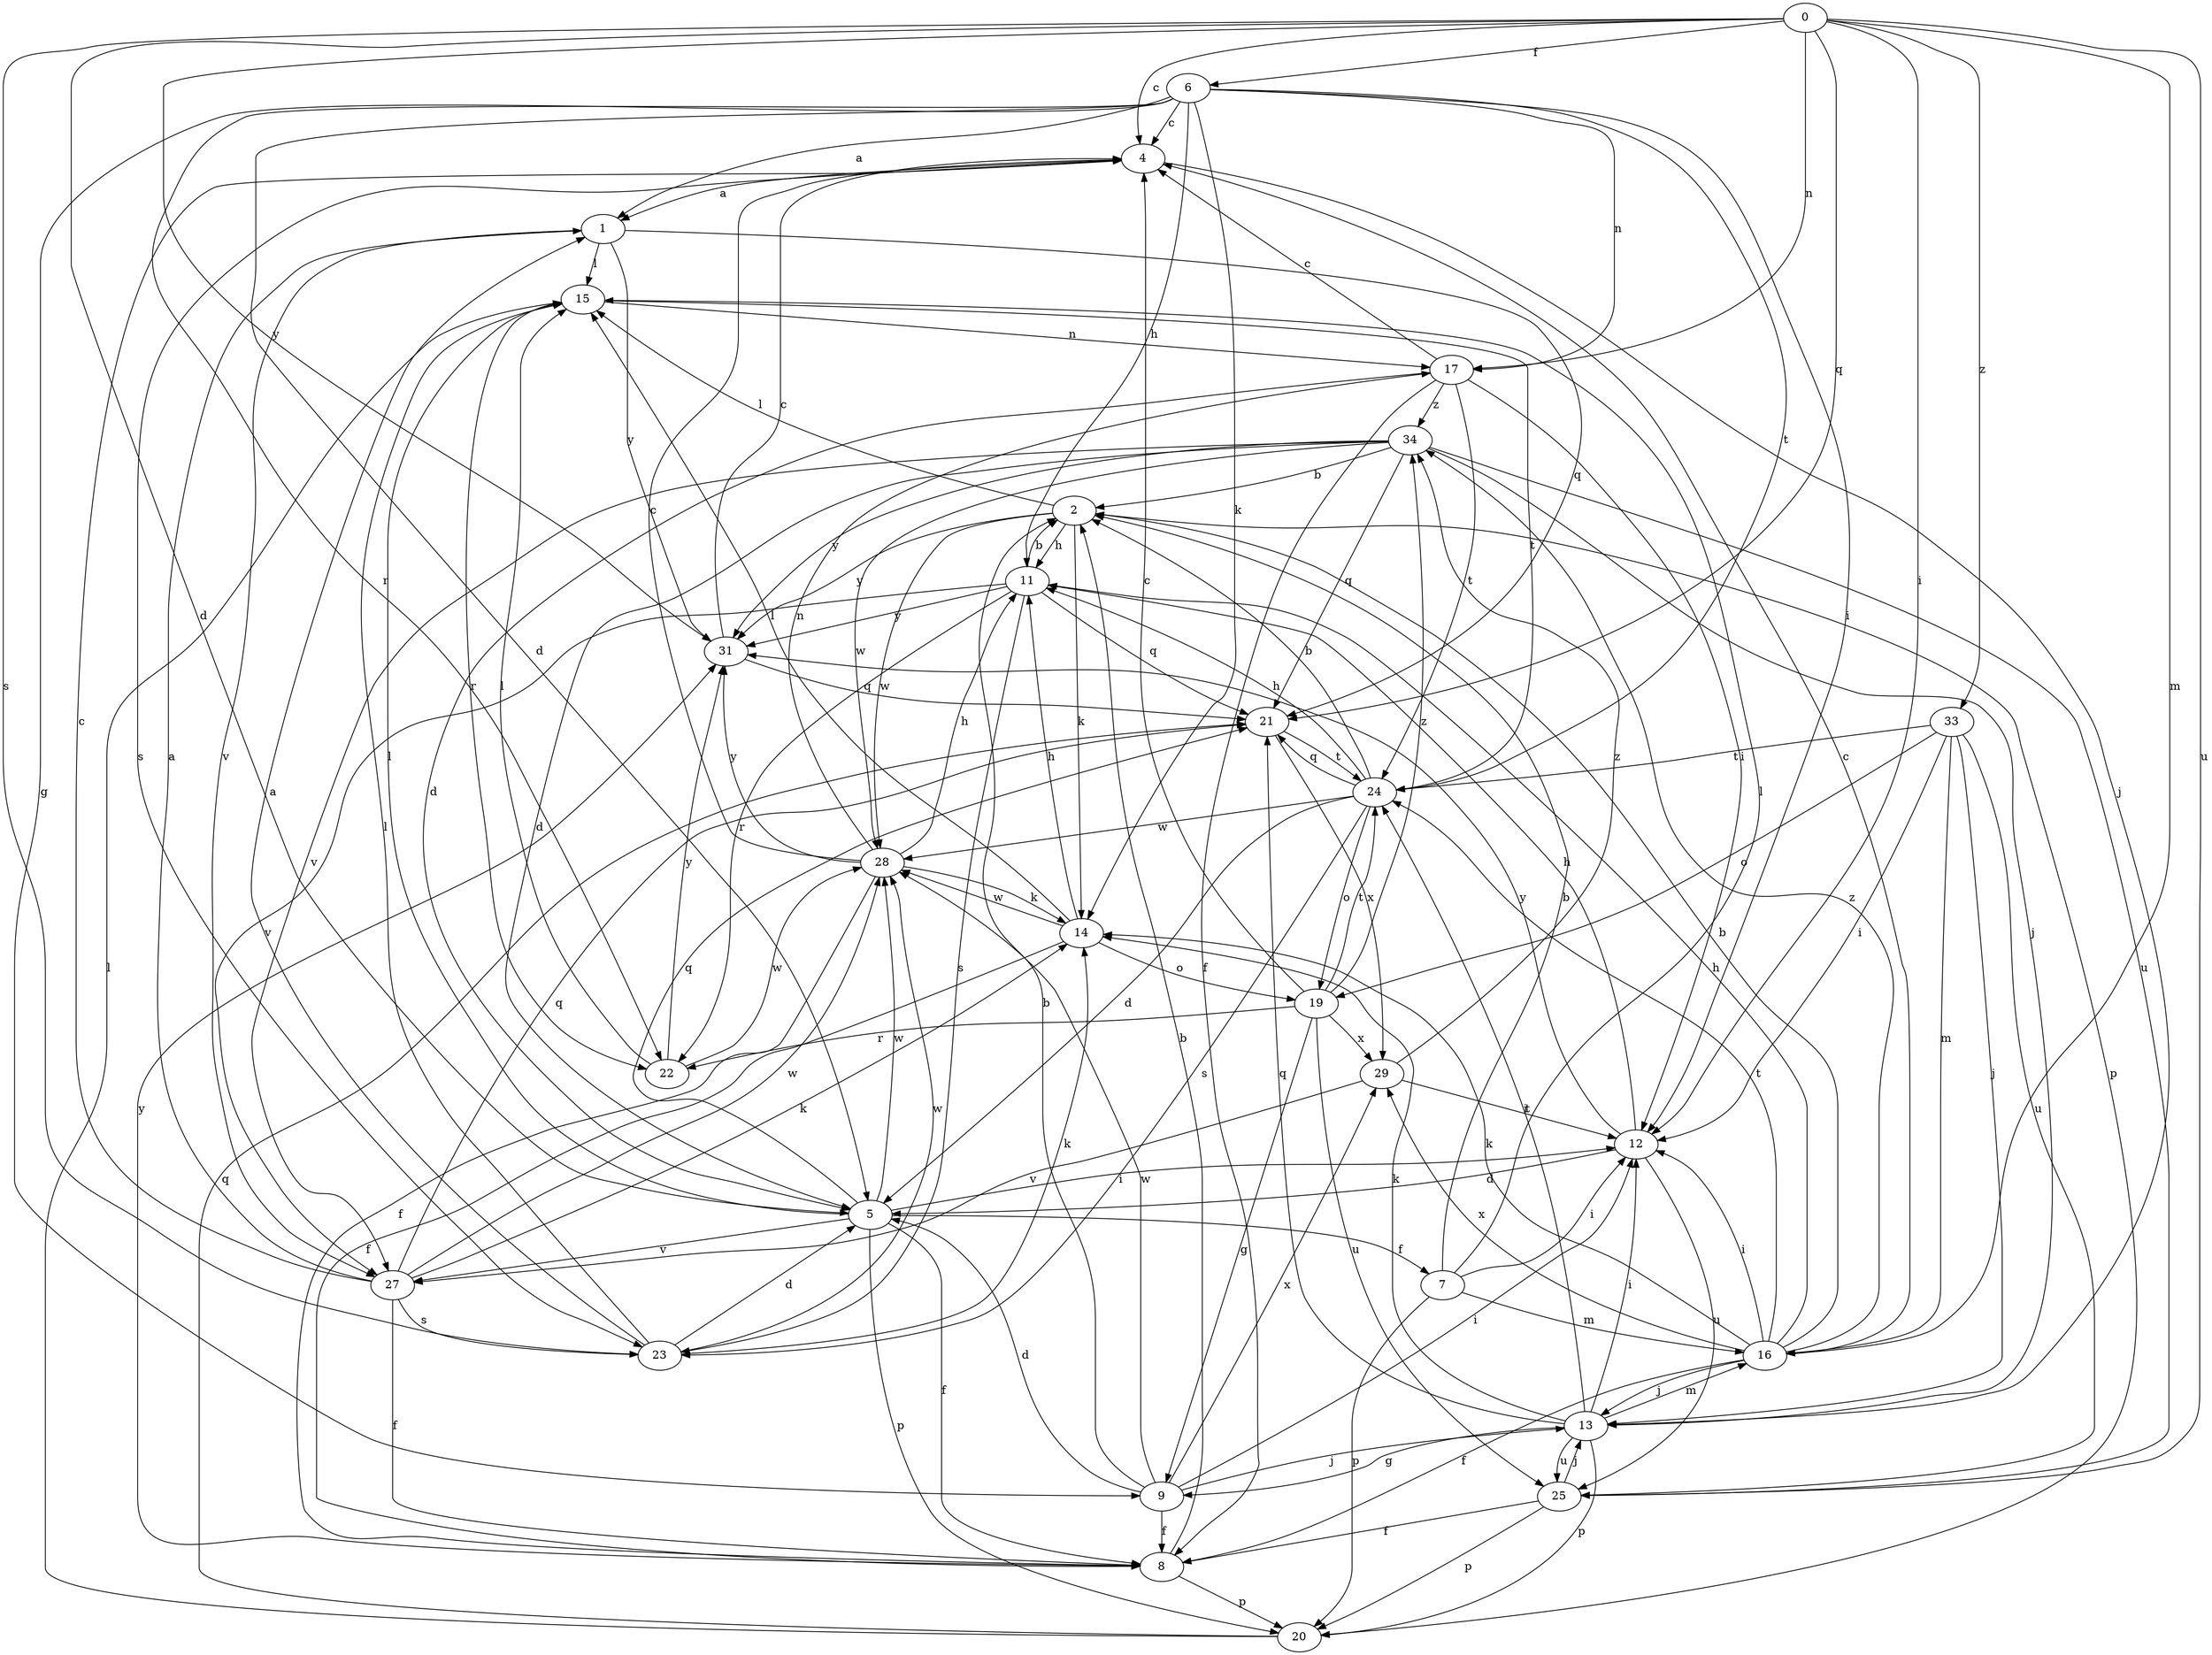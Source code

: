 strict digraph  {
0;
1;
2;
4;
5;
6;
7;
8;
9;
11;
12;
13;
14;
15;
16;
17;
19;
20;
21;
22;
23;
24;
25;
27;
28;
29;
31;
33;
34;
0 -> 4  [label=c];
0 -> 5  [label=d];
0 -> 6  [label=f];
0 -> 12  [label=i];
0 -> 16  [label=m];
0 -> 17  [label=n];
0 -> 21  [label=q];
0 -> 23  [label=s];
0 -> 25  [label=u];
0 -> 31  [label=y];
0 -> 33  [label=z];
1 -> 15  [label=l];
1 -> 21  [label=q];
1 -> 27  [label=v];
1 -> 31  [label=y];
2 -> 11  [label=h];
2 -> 14  [label=k];
2 -> 15  [label=l];
2 -> 20  [label=p];
2 -> 28  [label=w];
2 -> 31  [label=y];
4 -> 1  [label=a];
4 -> 13  [label=j];
4 -> 23  [label=s];
5 -> 7  [label=f];
5 -> 8  [label=f];
5 -> 12  [label=i];
5 -> 15  [label=l];
5 -> 20  [label=p];
5 -> 21  [label=q];
5 -> 27  [label=v];
5 -> 28  [label=w];
6 -> 1  [label=a];
6 -> 4  [label=c];
6 -> 5  [label=d];
6 -> 9  [label=g];
6 -> 11  [label=h];
6 -> 12  [label=i];
6 -> 14  [label=k];
6 -> 17  [label=n];
6 -> 22  [label=r];
6 -> 24  [label=t];
7 -> 2  [label=b];
7 -> 12  [label=i];
7 -> 15  [label=l];
7 -> 16  [label=m];
7 -> 20  [label=p];
8 -> 2  [label=b];
8 -> 20  [label=p];
8 -> 31  [label=y];
9 -> 2  [label=b];
9 -> 5  [label=d];
9 -> 8  [label=f];
9 -> 12  [label=i];
9 -> 13  [label=j];
9 -> 28  [label=w];
9 -> 29  [label=x];
11 -> 2  [label=b];
11 -> 21  [label=q];
11 -> 22  [label=r];
11 -> 23  [label=s];
11 -> 27  [label=v];
11 -> 31  [label=y];
12 -> 5  [label=d];
12 -> 11  [label=h];
12 -> 25  [label=u];
12 -> 31  [label=y];
13 -> 9  [label=g];
13 -> 12  [label=i];
13 -> 14  [label=k];
13 -> 16  [label=m];
13 -> 20  [label=p];
13 -> 21  [label=q];
13 -> 24  [label=t];
13 -> 25  [label=u];
14 -> 8  [label=f];
14 -> 11  [label=h];
14 -> 15  [label=l];
14 -> 19  [label=o];
14 -> 28  [label=w];
15 -> 17  [label=n];
15 -> 22  [label=r];
15 -> 24  [label=t];
16 -> 2  [label=b];
16 -> 4  [label=c];
16 -> 8  [label=f];
16 -> 11  [label=h];
16 -> 12  [label=i];
16 -> 13  [label=j];
16 -> 14  [label=k];
16 -> 24  [label=t];
16 -> 29  [label=x];
16 -> 34  [label=z];
17 -> 4  [label=c];
17 -> 5  [label=d];
17 -> 8  [label=f];
17 -> 12  [label=i];
17 -> 24  [label=t];
17 -> 34  [label=z];
19 -> 4  [label=c];
19 -> 9  [label=g];
19 -> 22  [label=r];
19 -> 24  [label=t];
19 -> 25  [label=u];
19 -> 29  [label=x];
19 -> 34  [label=z];
20 -> 15  [label=l];
20 -> 21  [label=q];
21 -> 24  [label=t];
21 -> 29  [label=x];
22 -> 15  [label=l];
22 -> 28  [label=w];
22 -> 31  [label=y];
23 -> 1  [label=a];
23 -> 5  [label=d];
23 -> 14  [label=k];
23 -> 15  [label=l];
23 -> 28  [label=w];
24 -> 2  [label=b];
24 -> 5  [label=d];
24 -> 11  [label=h];
24 -> 19  [label=o];
24 -> 21  [label=q];
24 -> 23  [label=s];
24 -> 28  [label=w];
25 -> 8  [label=f];
25 -> 13  [label=j];
25 -> 20  [label=p];
27 -> 1  [label=a];
27 -> 4  [label=c];
27 -> 8  [label=f];
27 -> 14  [label=k];
27 -> 21  [label=q];
27 -> 23  [label=s];
27 -> 28  [label=w];
28 -> 4  [label=c];
28 -> 8  [label=f];
28 -> 11  [label=h];
28 -> 14  [label=k];
28 -> 17  [label=n];
28 -> 31  [label=y];
29 -> 12  [label=i];
29 -> 27  [label=v];
29 -> 34  [label=z];
31 -> 4  [label=c];
31 -> 21  [label=q];
33 -> 12  [label=i];
33 -> 13  [label=j];
33 -> 16  [label=m];
33 -> 19  [label=o];
33 -> 24  [label=t];
33 -> 25  [label=u];
34 -> 2  [label=b];
34 -> 5  [label=d];
34 -> 13  [label=j];
34 -> 21  [label=q];
34 -> 25  [label=u];
34 -> 27  [label=v];
34 -> 28  [label=w];
34 -> 31  [label=y];
}
